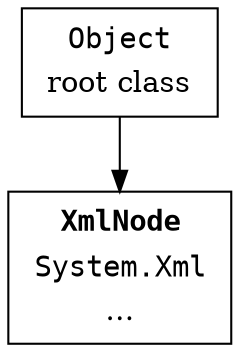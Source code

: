digraph hierarchy {

    node [ shape=box ]

    System_Object[ label=< <table border="0"><tr><td align="text"><font face="Courier">Object</font></td></tr><tr><td align="text">root class<br align="left"/></td></tr></table> > ];

    System_Xml_XmlNode [ label=< <table border="0"> // {
         <tr><td align="text"><font face="Courier"><b>XmlNode</b></font></td></tr>
         <tr><td><font face="Courier">System.Xml</font></td></tr>
         <tr><td align="text">…</td></tr></table> > ];

    System_Object -> System_Xml_XmlNode


//
//
//    System_ValueType [ label=< <table border="0"><tr><td align="text"><font face="Courier">ValueType</font></td></tr><tr><td>…</td></tr></table> > ];
//
//    System_Object -> System_ValueType;
//
//    System_Nullable [ label=< <table border="0"> // {
//       <tr><td align="text"><font face="Courier"><b>Nullable&lt;T&gt;</b></font></td></tr>
//       <tr><td><font face="Courier">System</font></td></tr>
//       <tr><td align="text">…</td></tr></table> > ];
//
//    System_Object -> System_Nullable // }
//
//    System_Delegate [ label=< <table border="0"> // {
//       <tr><td align="text"><font face="Courier"><b><i>Delegate</i></b></font></td></tr>
//       <tr><td><font face="Courier">System</font></td></tr>
//       <tr><td align="text">…</td></tr></table> > ];
//
//    System_Object -> System_Delegate // }
//
//    System_Reflection_Memberinfo [ label=< <table border="0"> // {
//       <tr><td align="text"><font face="Courier"><b>MemberInfo</b></font></td></tr>
//       <tr><td align="text"><font face="Courier">Reflection</font></td></tr>
//       <tr><td>…</td></tr></table> > ];
//
//    System_Object -> System_Reflection_Memberinfo; // }
//
//    System_Text_Encoding [ label=< <table border="0"> // {
//       <tr><td align="text"><font face="Courier"><b>Encoding</b></font></td></tr>
//       <tr><td align="text"><font face="Courier">System.Text</font></td></tr>
//       <tr><td align="text">$OutputEncoding<br align="left"/></td></tr></table> > ];
//
//    System_Object -> System_Text_Encoding // }
//
//    System_Environment [ label=< <table border="0"> // {
//       <tr><td align="text"><font face="Courier"><b>Environment</b></font></td></tr>
//       <tr><td align="text"><font face="Courier">System</font></td></tr>
//       <tr><td>Current environment/platform</td></tr></table> > ];
//
//    System_Object -> System_Environment; // }
//
//    System_Attribute [ label=< <table border="0"> // {
//       <tr><td align="text"><font face="Courier"><b>Attribute</b></font></td></tr>
//       <tr><td align="text"><font face="Courier">System</font></td></tr>
//       <tr><td>…</td></tr></table> > ];
//
//
//    System_Object -> System_Attribute; // }
//
//    System_Reflection_AssemblyKeyFileAttribute [ label=< <table border="0"> // {
//       <tr><td align="text"><font face="Courier"><b>AssemblyKeyFileAttribute</b></font></td></tr>
//       <tr><td align="text"><font face="Courier">System.Reflection</font></td></tr>
//       <tr><td align="text">Name of file with key pair</td></tr></table> > ];
//
//    System_Attribute -> System_Reflection_AssemblyKeyFileAttribute // }
//
//    System_Reflection_AssemblyKeyNameAttribute [ label=< <table border="0"> // {
//       <tr><td align="text"><font face="Courier"><b>AssemblyKeyNameAttribute</b></font></td></tr>
//       <tr><td align="text"><font face="Courier">System.Reflection</font></td></tr>
//       <tr><td align="text">Name of key container within CSP</td></tr></table> > ];
//
//    System_Attribute -> System_Reflection_AssemblyKeyNameAttribute // }
//
//    System_STAThreadAttribute [ label=< <table border="0"> // {
//       <tr><td align="text"><font face="Courier"><b>STAThreadAttribute</b></font></td></tr>
//       <tr><td align="text"><font face="Courier">System</font></td></tr>
//       <tr><td align="text">Application is single-threaded apartment<br align="left"/></td></tr></table> > ];
//
//
//    System_Attribute -> System_STAThreadAttribute; // }
//
//    System_MTAThreadAttribute [ label=< <table border="0"> // {
//       <tr><td align="text"><font face="Courier"><b>MTAThreadAttribute</b></font></td></tr>
//       <tr><td align="text"><font face="Courier">System</font></td></tr>
//       <tr><td align="text">Application is multi-threaded apartment<br align="left"/></td></tr></table> > ];
//
//    System_Attribute -> System_MTAThreadAttribute; // }
//
//    System_AttributeUsageAttribute [ label=< <table border="0"> // {
//       <tr><td align="text"><font face="Courier"><b>AttributeUsageAttribute</b></font></td></tr>
//       <tr><td align="text"><font face="Courier">System</font></td></tr>
//       <tr><td>How other attributes are used</td></tr></table> > ];
//
//    System_Attribute -> System_AttributeUsageAttribute // }
//
//    System_MarshalByRefObject [ label=< <table border="0"> // {
//       <tr><td align="text"><font face="Courier"><b>MarshalByRefObject</b></font></td></tr>
//       <tr><td align="text"><font face="Courier">System</font></td></tr>
//       <tr><td align="text">Access object accross<br align="left"/>application boundaries<br align="left"/></td></tr></table> > ];
//
//    System_Object -> System_MarshalByRefObject; // }
//
//    System_ComponentModel_MarshalByValueComponent [ label=< <table border="0"> // {
//       <tr><td align="text"><font face="Courier"><b>MarshalByValueComponent</b></font></td></tr>
//       <tr><td align="text"><font face="Courier">System.ComponentModel</font></td></tr>
//       <tr><td>…</td></tr></table> > ];
//
//    System_Object -> System_ComponentModel_MarshalByValueComponent // }
//
//    System_Data_Common_DataAdapter [ label=< <table border="0"> // {
//       <tr><td align="text"><font face="Courier"><b>DataAdapter</b></font></td></tr>
//       <tr><td align="text"><font face="Courier">System.Data.Common</font></td></tr>
//       <tr><td align="text">Bridge to <font face="Courier">System.Data.DataSet</font><br align="left"/></td></tr></table> > ];
//
//    System_MarshalByRefObject -> System_Data_Common_DataAdapter // }
//
//    System_Data_Common_DbDataAdapter [ label=< <table border="0"> // {
//       <tr><td align="text"><font face="Courier"><b>Db.DataAdapter</b></font></td></tr>
//       <tr><td align="text"><font face="Courier">System.Data.Common</font></td></tr>
//       <tr><td align="text">…<br align="left"/></td></tr></table> > ];
//
//    System_Data_Common_DataAdapter -> System_Data_Common_DbDataAdapter // }
//
//    System_Data_DataRelation [ label=< <table border="0"> // {
//       <tr><td align="text"><font face="Courier"><b>DataRelation</b></font></td></tr>
//       <tr><td align="text"><font face="Courier">System.Data</font></td></tr>
//       <tr><td>Parent-child relation between<br align="left"/>two <font face="Courier">DataTable</font> objects<br align="left"/></td></tr></table> > ];
//
//    System_Object -> System_Data_DataRelation // }
//
//    Microsoft_SqlServer_Server_SqlProcedureAttribute [ label=< <table border="0"> // {
//       <tr><td align="text"><font face="Courier"><b>SqlProcedureAttribute</b></font></td></tr>
//       <tr><td align="text"><font face="Courier">Microsoft.SqlServer.Server</font></td></tr>
//       <tr><td align="text">Used by Visual Studio<br align="left"/></td></tr></table> > ];
//
//    System_Attribute -> Microsoft_SqlServer_Server_SqlProcedureAttribute // }
//
//    System_DateTime [ label=< <table border="0"><tr><td align="text"><font face="Courier">DateTime</font></td></tr><tr><td>…</td></tr></table> > ];
//
//    System_Enum [ label = "Enum" ];
//
//    System_Int32 [ label = "Int32" ];
//
//    System_Void [ label = "Void" ];
//
//
//    System_Exception [ label=< <table border="0"> // {
//       <tr><td align="text"><font face="Courier"><b>Exception</b></font></td></tr>
//       <tr><td align="text"><font face="Courier">System</font></td></tr>
//       <tr><td>…</td></tr></table> > ];
//
//    System_Object -> System_Exception // }
//
//
//    System_Object -> System_Attribute; // }
//
//    System_Func [ label=< <table border="0">
//       <tr><td align="text"><font face="Courier"><b><i>Func&lt;…&gt;</i></b></font></td></tr>
//       <tr><td><font face="Courier">System</font></td></tr>
//       <tr><td align="text">…</td></tr></table> > ];
//
//    System_Delegate -> System_Func;
//
//    System_MulticastDelegate [ label=< <table border="0">
//       <tr><td align="text"><font face="Courier"><b><i>MulticastDelegate</i></b></font></td></tr>
//       <tr><td><font face="Courier">System</font></td></tr>
//       <tr><td align="text">…</td></tr></table> > ];
//
//    System_Delegate -> System_MulticastDelegate;
//
//    System_Action [ label=< <table border="0">
//       <tr><td align="text"><font face="Courier"><b><i>Action&lt;…&gt;</i></b></font></td></tr>
//       <tr><td><font face="Courier">System</font></td></tr>
//       <tr><td align="text">…</td></tr></table> > ];
//
//    System_Delegate -> System_Action;
//
//    System_EventHandler [ label=< <table border="0"> // {
//       <tr><td align="text"><font face="Courier"><b>EventHandler</b></font></td></tr>
//       <tr><td><font face="Courier">System</font></td></tr>
//       <tr><td align="text">Method that handles<br align="left"/>events without data<br align="left"/></td></tr></table> > ];
//
//    System_Delegate -> System_EventHandler // }
//
//    System_Collections_IEnumerable [ label=< <table border="0"> // {
//       <tr><td align="text"><font face="Courier"><b>IEnumerable</b></font></td></tr>
//       <tr><td><font face="Courier">System.Collections</font></td></tr>
//       <tr><td align="text">Used for the <font face="Courier">foreach</font> keyword<br align="left"/></td></tr></table> > ];
//    // }
//
//    System_Collections_IEnumerator [ label=< <table border="0">
//       <tr><td align="text"><font face="Courier"><b>IEnumerator</b></font></td></tr>
//       <tr><td><font face="Courier">System.Collections</font></td></tr>
//       <tr><td align="text">Returned by <font face="Courier">IEnumerable.GetEnumerator()</font><br align="left"/></td></tr></table> > ];
//
//    System_Collections_Generic_IEnumerable [ label=< <table border="0"> // {
//       <tr><td align="text"><font face="Courier"><b>IEnumerable&lt;T&gt;</b></font></td></tr>
//       <tr><td><font face="Courier">System.Collections.Generic</font></td></tr>
//       <tr><td align="text">…<br align="left"/></td></tr></table> > ];
//
//    System_Collections_IEnumerable -> System_Collections_Generic_IEnumerable // }
//
//    System_Collections_Specialized_NameObjectCollectionBase [ label=< <table border="0"> // {
//       <tr><td align="text"><font face="Courier"><b><i>NameObjectCollectionBase</i></b></font></td></tr>
//       <tr><td><font face="Courier">System.Collections.Specialized</font></td></tr>
//       <tr><td align="text">Abstract base class for string-key<br align="left"/>object-value pairs<br align="left"/></td></tr></table> > ];
//
//    System_Object -> System_Collections_Specialized_NameObjectCollectionBase // }
//
//    System_Collections_Specialized_NameObjectCollection [ label=< <table border="0"> // {
//       <tr><td align="text"><font face="Courier"><b>NameObjectCollection</b></font></td></tr>
//       <tr><td><font face="Courier">System.Collections.Specialized</font></td></tr>
//       <tr><td align="text">…<br align="left"/></td></tr> </table> > ]
//
//    System_Collections_Specialized_NameObjectCollectionBase -> System_Collections_Specialized_NameObjectCollection // }
//
//    System_Net_WebHeaderCollection [ label=< <table border="0"> // {
//       <tr><td align="text"><font face="Courier"><b>WebHeaderCollection</b></font></td></tr>
//       <tr><td><font face="Courier">System.Net</font></td></tr>
//       <tr><td align="text">…<br align="left"/></td></tr> </table> > ]
//
//   System_Collections_Specialized_NameObjectCollection -> System_Net_WebHeaderCollection // }
//
//    System_Reflection_TypeInfo [ label=< <table border="0"> // {
//       <tr><td align="text"><font face="Courier"><b>TypeInfo</b></font></td></tr>
//       <tr><td><font face="Courier">System.Reflection</font></td></tr>
//       <tr><td align="text">Abstract class<br align="left"/></td></tr></table> > ];
//
//    System_Type -> System_Reflection_TypeInfo; // }
//
//    System_Reflection_TypeDelegator [ label=< <table border="0">
//       <tr><td align="text"><font face="Courier"><b>TypeDelegator</b></font></td></tr>
//       <tr><td align="text"><font face="Courier">System.Reflection</font></td></tr>
//       <tr><td>…</td></tr></table> > ];
//
//    System_Reflection_Emit_TypeBuilder [ label=< <table border="0">
//       <tr><td align="text"><font face="Courier"><b>TypeBuilder</b></font></td></tr>
//       <tr><td align="text"><font face="Courier">System.Reflection.Emit</font></td></tr>
//       <tr><td align="text">Define and create new<br align="left"/>classes/instances at runtime<br align="left"/></td></tr>
//    </table> > ];
//
//    System_Reflection_Emit_GenericTypeParameterBuilderClass [ label=< <table border="0">
//       <tr><td align="text"><font face="Courier"><b>GenericParameterBuilderClass</b></font></td></tr>
//       <tr><td align="text"><font face="Courier">System.Reflection.Emit</font></td></tr>
//       <tr><td align="text">…<br align="left"/>…<br align="left"/></td></tr>
//    </table> > ];
//
//    System_Reflection_Emit_EnumBuilder [ label=< <table border="0">
//       <tr><td align="text"><font face="Courier"><b>EnumBuilder</b></font></td></tr>
//       <tr><td align="text"><font face="Courier">System.Reflection.Emit</font></td></tr>
//       <tr><td align="text">…<br align="left"/>…<br align="left"/></td></tr>
//    </table> > ];
//
//    System_Type [ label=< <table border="0">
//       <tr><td align="text"><font face="Courier"><b>Type</b></font></td></tr>
//       <tr><td align="text"><font face="Courier">System</font></td></tr>
//       <tr><td>…</td></tr></table> > ];
//
//
//    System_Text_EncodingNLS [ label=< <table border="0">
//       <tr><td align="text"><font face="Courier"><b>EncodingNLS</b></font></td></tr>
//       <tr><td align="text"><font face="Courier">System.Text</font></td></tr>
//       <tr><td>…</td></tr></table> > ];
//
//    System_Text_Encoding -> System_Text_EncodingNLS
//
//    System_Text_BaseCodePageEncoding [ label=< <table border="0">
//       <tr><td align="text"><font face="Courier"><b>BaseCodePageEncoding</b></font></td></tr>
//       <tr><td align="text"><font face="Courier">System.Text</font></td></tr>
//       <tr><td>…</td></tr></table> > ];
//
//    System_Text_EncodingNLS -> System_Text_BaseCodePageEncoding
//
//    System_Text_SBSCCodePageEncoding [ label=< <table border="0">
//       <tr><td align="text"><font face="Courier"><b>SBSCCodePageEncoding</b></font></td></tr>
//       <tr><td align="text"><font face="Courier">System.Text</font></td></tr>
//       <tr><td align="text">[System.Console]::Encoding</td></tr></table> > ];
//
//    System_Text_BaseCodePageEncoding -> System_Text_SBSCCodePageEncoding
//
//    System_Type -> System_Reflection_TypeDelegator;
//    System_Type -> System_Reflection_Emit_TypeBuilder;
//    System_Type -> System_Reflection_Emit_GenericTypeParameterBuilderClass;
//    System_Type -> System_Reflection_Emit_EnumBuilder;
//
//
//
//
//    System_DefaultPropertyAttribute [ label=< <table border="0">
//       <tr><td align="text"><font face="Courier"><b>DefaultPropertyAttribute</b></font></td></tr>
//       <tr><td align="text"><font face="Courier">System.ComponentModel</font></td></tr>
//       <tr><td>…</td></tr></table> > ];
//
//
//
//
//
//    System_Data_DataTable [ label=< <table border="0">
//       <tr><td align="text"><font face="Courier"><b>DataTable</b></font></td></tr>
//       <tr><td align="text"><font face="Courier">System.Data</font></td></tr>
//       <tr><td>In-memory cache of data<br align="left"/></td></tr></table> > ];
//
//    System_ComponentModel_MarshalByValueComponent-> System_Data_DataTable;
//
//
//    System_Web_UI_WebControls_WebControl [ label=< <table border="0">
//       <tr><td align="text"><font face="Courier"><b>WebControl</b></font></td></tr>
//       <tr><td align="text"><font face="Courier">System.Web.UI.WebControls</font></td></tr>
//       <tr><td>…<br align="left"/>…</td></tr></table> > ];
//
//    System_Web_UI_Control -> System_Web_UI_WebControls_WebControl
//
//    System_Windows_Forms_Control [ label=< <table border="0"> // {
//       <tr><td align="text"><font face="Courier"><b>Control</b></font></td></tr>
//       <tr><td align="text"><font face="Courier">System.Windows.Forms</font></td></tr>
//       <tr><td>Controls such as buttons etc.<br align="left"/></td></tr></table> > ];
//
//    System_ComponentModel_Component -> System_Windows_Forms_Control // }
//
//    System_Windows_Forms_ScrollableControl [ label=< <table border="0"> // {
//       <tr><td align="text"><font face="Courier"><b>ScrollableControl</b></font></td></tr>
//       <tr><td align="text"><font face="Courier">System.Windows.Forms</font></td></tr>
//       <tr><td align="text">Auto-scrolling controls<br align="left"/></td></tr></table> > ];
//
//    System_Windows_Forms_Control -> System_Windows_Forms_ScrollableControl // }
//
//    System_Windows_Forms_ContainerControl [ label=< <table border="0"> // {
//       <tr><td align="text"><font face="Courier"><b>ContainerControl</b></font></td></tr>
//       <tr><td align="text"><font face="Courier">System.Windows.Forms</font></td></tr>
//       <tr><td align="text">Container for controls<br align="left"/>Provides focus management<br align="left"/></td></tr></table> > ];
//
//    System_Windows_Forms_ScrollableControl -> System_Windows_Forms_ContainerControl // }
//
//    System_Windows_Forms_Form [ label=< <table border="0"> // {
//       <tr><td align="text"><font face="Courier"><b>Form</b></font></td></tr>
//       <tr><td align="text"><font face="Courier">System.Windows.Forms</font></td></tr>
//       <tr><td align="text">Window or Dialog for<br align="left"/>application's GUI<br align="left"/></td></tr></table> > ];
//
//    System_Windows_Forms_ContainerControl -> System_Windows_Forms_Form // }
//
//    System_Data_DataSet [ label=< <table border="0">
//       <tr><td align="text"><font face="Courier"><b>DataSet</b></font></td></tr>
//       <tr><td align="text"><font face="Courier">System.Data</font></td></tr>
//       <tr><td>In-memory data table</td></tr></table> > ];
//
//    System_ComponentModel_MarshalByValueComponent-> System_Data_DataSet;
//
//    System_Management_Automation_PSObject [ label=< <table border="0"> // {
//       <tr><td align="text"><font face="Courier"><b>PSObject</b></font></td></tr>
//       <tr><td align="text"><font face="Courier">System.Management.Automation</font></td></tr>
//       <tr><td>…</td></tr></table> > ];
//
//    System_Object -> System_Management_Automation_PSObject; // }
//
//    System_Management_Automation_InformationalRecord [ label=< <table border="0"> // {
//       <tr><td align="text"><font face="Courier"><b>InformationalRecord</b></font></td></tr>
//       <tr><td align="text"><font face="Courier">System.Management.Automation</font></td></tr>
//       <tr><td align="text">Base class for items<br align="left"/>in <font face="Courier">PSInformationalBuffers<br align="left"/></font></td></tr></table> > ];
//
//    System_Object -> System_Management_Automation_InformationalRecord; // }
//
//    System_Management_Automation_PSVariable [ label=< <table border="0">
//       <tr><td align="text"><font face="Courier"><b>PSVariable</b></font></td></tr>
//       <tr><td align="text"><font face="Courier">System.Management.Automation</font></td></tr>
//       <tr><td align="text">…<br align="left"/></td></tr></table> > ];
//
//    System_Object -> System_Management_Automation_PSVariable
//
//    System_Management_Automation_CommandInfo [ label=< <table border="0"> // {
//       <tr><td align="text"><font face="Courier"><b>CommandInfo</b></font></td></tr>
//       <tr><td align="text"><font face="Courier">System.Management.Automation</font></td></tr>
//       <tr><td>…</td></tr></table> > ];
//
//    System_Object -> System_Management_Automation_CommandInfo // }
//
//    System_Management_Automation_FunctionInfo [ label=< <table border="0"> // {
//       <tr><td align="text"><font face="Courier"><b>FunctionInfo</b></font></td></tr>
//       <tr><td align="text"><font face="Courier">System.Management.Automation</font></td></tr>
//       <tr><td>…</td></tr></table> > ];
//
//    System_Management_Automation_CommandInfo -> System_Management_Automation_FunctionInfo // }
//
//    System_Management_Automation_CmdletInfo [ label=< <table border="0"> // {
//       <tr><td align="text"><font face="Courier"><b>CmdletInfo</b></font></td></tr>
//       <tr><td align="text"><font face="Courier">System.Management.Automation</font></td></tr>
//       <tr><td>…</td></tr></table> > ];
//
//    System_Management_Automation_CommandInfo -> System_Management_Automation_CmdletInfo // }
//
//    System_Web_UI_Control [ label=< <table border="0">
//       <tr><td align="text"><font face="Courier"><b>Control</b></font></td></tr>
//       <tr><td align="text"><font face="Courier">System.Web.UI</font></td></tr>
//       <tr><td>…<br align="left"/>ASP.NET server controls</td></tr></table> > ];
//
//    System_Object -> System_Web_UI_Control
//
//    System_Management_Automation_AliasInfo [ label=< <table border="0">
//       <tr><td align="text"><font face="Courier"><b>AliasInfo</b></font></td></tr>
//       <tr><td align="text"><font face="Courier">System.Management.Automation</font></td></tr>
//       <tr><td>…</td></tr></table> > ];
//
//    System_Management_Automation_CommandInfo -> System_Management_Automation_AliasInfo
//
//    System_Management_Automation_PSCustomObject [ label=< <table border="0">
//       <tr><td align="text"><font face="Courier"><b>PSCustomObject</b></font></td></tr>
//       <tr><td align="text"><font face="Courier">System.Management.Automation</font></td></tr>
//       <tr><td>…</td></tr></table> > ];
//
//    System_Management_Automation_Internal_CmdletMetadataAttribute [ label=< <table border="0"> // {
//       <tr><td align="text"><font face="Courier"><b>CmdletMetadataAttribute</b></font></td></tr>
//       <tr><td align="text"><font face="Courier">System.Management.Automation.Internal</font></td></tr>
//       <tr><td>…</td></tr></table> > ];
//
//    System_Attribute -> System_Management_Automation_Internal_CmdletMetadataAttribute // }
//
//    System_Management_Automation_CmdletCommonMetadataAttribute [ label=< <table border="0"> // {
//       <tr><td align="text"><font face="Courier"><b>CmdletCommonMetadataAttribute</b></font></td></tr>
//       <tr><td align="text"><font face="Courier">System.Management.Automation</font></td></tr>
//       <tr><td>…</td></tr></table> > ];
//
//    System_Management_Automation_Internal_CmdletMetadataAttribute -> System_Management_Automation_CmdletCommonMetadataAttribute // }
//
//    System_Management_Automation_CmdletBindingAttribute [ label=< <table border="0"> // {
//       <tr><td align="text"><font face="Courier"><b>CmdletBindingAttribute</b></font></td></tr>
//       <tr><td align="text"><font face="Courier">System.Management.Automation</font></td></tr>
//       <tr><td align="text">cmdlet parameter binding<br align="left"/>rather than script parameter binding<br align="left"/></td></tr></table> > ];
//
//    System_Management_Automation_CmdletCommonMetadataAttribute -> System_Management_Automation_CmdletBindingAttribute // }
//
//    System_ComponentModel_Component [ label=< <table border="0"> // {
//       <tr><td align="text"><font face="Courier"><b>Component</b></font></td></tr>
//       <tr><td align="text"><font face="Courier">System.ComponentModel</font></td></tr>
//       <tr><td align="text">Base implementation for <font face="monospace">IComponent</font><br align="left"/>Enables object sharing between applications<br align="left"/></td></tr></table> > ];
//
//    System_MarshalByRefObject -> System_ComponentModel_Component // }
//
//    System_Diagnosticts_Process [ label=< <table border="0"> // {
//       <tr><td align="text"><font face="Courier"><b>Process</b></font></td></tr>
//       <tr><td align="text"><font face="Courier">System.Diagnostics</font></td></tr>
//       <tr><td>…</td></tr></table> > ];
//
//    System_ComponentModel_Component -> System_Diagnosticts_Process // }
//
//    System_Data_Common_DbConnection [ label=< <table border="0">
//       <tr><td align="text"><font face="Courier"><b>DbConnection</b></font></td></tr>
//       <tr><td align="text"><font face="Courier">System.Data.Common</font></td></tr>
//       <tr><td>Base class for DB connections</td></tr></table> > ];
//
//    System_Data_Common_DbCommand [ label=< <table border="0">
//       <tr><td align="text"><font face="Courier"><b>DbCommand</b></font></td></tr>
//       <tr><td align="text"><font face="Courier">System.Data.Common</font></td></tr>
//       <tr><td>SQL statement or stored procedure</td></tr></table> > ];
//
//    System_IO_Stream [ label=< <table border="0"> // {
//       <tr><td align="text"><font face="Courier"><b>Stream</b></font></td></tr>
//       <tr><td align="text"><font face="Courier">System.IO</font></td></tr>
//       <tr><td></td></tr></table> > ];
//
//    System_MarshalByRefObject -> System_IO_Stream // }
//
//    System_IO_FileStream [ label=< <table border="0"> // {
//       <tr><td align="text"><font face="Courier"><b>FileStream</b></font></td></tr>
//       <tr><td align="text"><font face="Courier">System.IO</font></td></tr>
//       <tr><td></td></tr></table> > ];
//
//    System_IO_Stream -> System_IO_FileStream // }
//
//    System_IO_TextReader [ label=< <table border="0"> // {
//       <tr><td align="text"><font face="Courier"><b><i>TextReader</i></b></font></td></tr>
//       <tr><td align="text"><font face="Courier">System.IO</font></td></tr>
//       <tr><td></td></tr></table> > ];
//
//    System_MarshalByRefObject -> System_IO_TextReader // }
//
//    System_IO_StreamReader [ label=< <table border="0"> // {
//       <tr><td align="text"><font face="Courier"><b>StreamReader</b></font></td></tr>
//       <tr><td align="text"><font face="Courier">System.IO</font></td></tr>
//       <tr><td></td></tr></table> > ];
//
//    System_IO_TextReader -> System_IO_StreamReader // }
//
//    System_IO_FileSystemInfo [ label=< <table border="0">
//       <tr><td align="text"><font face="Courier"><b>FileSystemInfo</b></font></td></tr>
//       <tr><td align="text"><font face="Courier">System.IO</font></td></tr>
//       <tr><td></td></tr></table> > ];
//
//    System_MarshalByRefObject -> System_IO_FileSystemInfo
//
//    System_IO_DirectoryInfo [ label=< <table border="0">
//       <tr><td align="text"><font face="Courier"><b>DirectoryInfo</b></font></td></tr>
//       <tr><td align="text"><font face="Courier">System.IO</font></td></tr>
//       <tr><td></td></tr></table> > ];
//
//    System_IO_FileSystemInfo -> System_IO_DirectoryInfo
//
//    System_IO_FileInfo [ label=< <table border="0">
//       <tr><td align="text"><font face="Courier"><b>FileInfo</b></font></td></tr>
//       <tr><td align="text"><font face="Courier">System.IO</font></td></tr>
//       <tr><td></td></tr></table> > ];
//
//    System_IO_FileSystemInfo -> System_IO_FileInfo
//
//    System_Data_Common_DbDataReader [ label=< <table border="0">
//       <tr><td align="text"><font face="Courier"><b>DbDataReader</b></font></td></tr>
//       <tr><td align="text"><font face="Courier">System.Data.Common</font></td></tr>
//       <tr><td align="text">Read forward-only rows<br align="left"/>from data source<br align="left"/></td></tr></table> > ];
//
//    System_MarshalByRefObject -> System_Data_Common_DbDataReader
//
//    System_Data_DataTableReader [ label=< <table border="0">
//       <tr><td align="text"><font face="Courier"><b>DataTableReader</b></font></td></tr>
//       <tr><td align="text"><font face="Courier">System.Data</font></td></tr>
//       <tr><td align="text">…<br align="left"/></td></tr></table> > ];
//
//    System_Data_Common_DbDataReader -> System_Data_DataTableReader
//
//    System_Net_WebRequest [ label=< <table border="0">
//       <tr><td align="text"><font face="Courier"><b><i>WebRequest</i></b></font></td></tr>
//       <tr><td align="text"><font face="Courier">System.Net</font></td></tr>
//       <tr><td align="text">URI requests</td></tr></table> > ];
//
//    System_MarshalByRefObject -> System_Net_WebRequest
//
//    System_Net_WebResponse [ label=< <table border="0">
//       <tr><td align="text"><font face="Courier"><b><i>WebResponse</i></b></font></td></tr>
//       <tr><td align="text"><font face="Courier">System.Net</font></td></tr>
//       <tr><td align="text">…</td></tr></table> > ];
//
//    System_MarshalByRefObject -> System_Net_WebResponse
//
//    System_Net_HttpWebResponse [ label=< <table border="0">
//       <tr><td align="text"><font face="Courier"><b>HttpWebResponse</b></font></td></tr>
//       <tr><td align="text"><font face="Courier">System.Net</font></td></tr>
//       <tr><td align="text">…</td></tr></table> > ];
//
//    System_Net_WebResponse -> System_Net_HttpWebResponse
//
//    System_Net_HttpWebRequest [ label=< <table border="0">
//       <tr><td align="text"><font face="Courier"><b>HttpWebRequest</b></font></td></tr>
//       <tr><td align="text"><font face="Courier">System.Net</font></td></tr>
//       <tr><td align="text">HTTP requests</td></tr></table> > ];
//
//    System_Net_WebRequest -> System_Net_HttpWebRequest
//
//    Oracle_DataAccess_Client_OracleConnection [ label=< <table border="0">
//       <tr><td align="text"><font face="Courier"><b>OracleConnection</b></font></td></tr>
//       <tr><td align="text"><font face="Courier">Oracle.DataAccess.Client</font></td></tr>
//       <tr><td></td></tr></table> > ];
//
//    Oracle_ManagedDataAccess_Client_OracleConnection [ label=< <table border="0">
//       <tr><td align="text"><font face="Courier"><b>OracleConnection</b></font></td></tr>
//       <tr><td align="text"><font face="Courier">Oracle.ManagedDataAccess.Client</font></td></tr>
//       <tr><td></td></tr></table> > ];
//
//    Oracle_ManagedDataAccess_Client_OracleCommand [ label=< <table border="0">
//       <tr><td align="text"><font face="Courier"><b>OracleCommand</b></font></td></tr>
//       <tr><td align="text"><font face="Courier">Oracle.ManagedDataAccess.Client</font></td></tr>
//       <tr><td></td></tr></table> > ];
//
//    Oracle_ManagedDataAccess_Client_OracleDataReader [ label=< <table border="0">
//       <tr><td align="text"><font face="Courier"><b>OracleDataReader</b></font></td></tr>
//       <tr><td align="text"><font face="Courier">Oracle.ManagedDataAccess.Client</font></td></tr>
//       <tr><td></td></tr></table> > ];
//
//    System_Data_Common_DbDataReader -> Oracle_ManagedDataAccess_Client_OracleDataReader
//
//    System_Management_Automation_Cmdlet [ label=< <table border="0">
//       <tr><td align="text"><font face="Courier"><b>Cmdlet</b></font></td></tr>
//       <tr><td align="text"><font face="Courier">System.Management.Automation</font></td></tr>
//       <tr><td align="text">Base class for all PowerShell cmdLets<br align="left"/></td></tr></table> > ];
//
//    System_Management_Automation_PSCmdlet [ label=< <table border="0">
//       <tr><td align="text"><font face="Courier"><b>PSCmdlet</b></font></td></tr>
//       <tr><td align="text"><font face="Courier">System.Management.Automation</font></td></tr>
//       <tr><td align="text">…<br align="left"/></td></tr></table> > ];
//
//
//    System_Management_Automation_Internal_InternalCommand [ label=< <table border="0">
//       <tr><td align="text"><font face="Courier"><b>InternalCommand</b></font></td></tr>
//       <tr><td align="text"><font face="Courier">System.Management.Automation.Internal</font></td></tr>
//       <tr><td>…</td></tr></table> > ];
//
//     System_AppDomain [ label=< <table border="0">
//                             <tr><td align="text"><font face="Courier">AppDomain</font></td></tr>
//                             <tr><td>Application Domain</td></tr></table> > ];
//
//    Microsoft_PowerShell_Commands_ByteCollection [ label=< <table border="0">
//       <tr><td align="text"><font face="Courier"><b>ByteCollection</b></font></td></tr>
//       <tr><td align="text"><font face="Courier">Microsoft.PowerShell.Commands</font></td></tr>
//       <tr><td>…</td></tr></table> > ];
//
//    System_Object -> Microsoft_PowerShell_Commands_ByteCollection
//
//
//    System_CLSCompliantAttribute [ label = "CLSCompliantAttribute" ];
//
//    System_ValueType -> System_Enum;
//    System_ValueType -> System_DateTime;
//
//    System_ValueType -> System_Int32;
//
//    System_ValueType -> System_Void;
//
//
//
//    System_Attribute -> System_CLSCompliantAttribute;
//    System_Attribute -> System_DefaultPropertyAttribute;
//
//    System_Reflection_Memberinfo -> System_Type;
//
//    System_RuntimeType [ label=< <table border="0"><tr><td align="text"><font face="Courier">RuntimeType</font></td></tr><tr><td>Not documented?</td></tr></table> > ];
//    System_Reflection_TypeInfo -> System_RuntimeType;
//
//
//    System_Runtime_ConstrainedExecution_CriticalFinalizerObject [ label=< <table border="0"> // {
//       <tr><td align="text"><font face="Courier"><b>CriticalFinalizerObject</b></font></td></tr>
//       <tr><td align="text"><font face="Courier">System.Runtime.ConstrainedExecution</font></td></tr>
//       <tr><td align="text">Mark finalization code in derived<br align="left"/>as critical.<br align="left"/></td></tr></table> > ];
//
//    System_Object -> System_Runtime_ConstrainedExecution_CriticalFinalizerObject // }
//
//    System_Threading_Thread[ label=< <table border="0"> // {
//       <tr><td align="text"><font face="Courier"><b>Thread</b></font></td></tr>
//       <tr><td align="text"><font face="Courier">System.Threading</font></td></tr>
//       <tr><td align="text">Create and control a thread<br align="left"/></td></tr></table> > ];
//
//    System_Runtime_ConstrainedExecution_CriticalFinalizerObject -> System_Threading_Thread // }
//
//
//    System_Object -> System_Management_Automation_PSCustomObject;
//
//
//   System_MarshalByRefObject -> System_AppDomain;
//
//   System_Object -> System_Management_Automation_Internal_InternalCommand
//   System_Management_Automation_Internal_InternalCommand -> System_Management_Automation_Cmdlet
//   System_Management_Automation_Cmdlet -> System_Management_Automation_PSCmdlet
//
//   System_ComponentModel_Component -> System_Data_Common_DbConnection
//   System_Data_Common_DbConnection -> Oracle_DataAccess_Client_OracleConnection
//   System_Data_Common_DbConnection -> Oracle_ManagedDataAccess_Client_OracleConnection
//
//   System_ComponentModel_Component -> System_Data_Common_DbCommand
//   System_Data_Common_DbCommand -> Oracle_ManagedDataAccess_Client_OracleCommand

}
